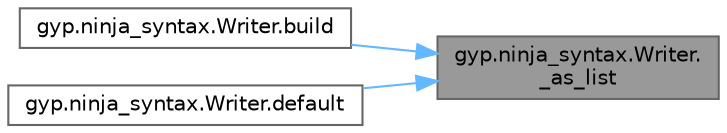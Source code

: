 digraph "gyp.ninja_syntax.Writer._as_list"
{
 // LATEX_PDF_SIZE
  bgcolor="transparent";
  edge [fontname=Helvetica,fontsize=10,labelfontname=Helvetica,labelfontsize=10];
  node [fontname=Helvetica,fontsize=10,shape=box,height=0.2,width=0.4];
  rankdir="RL";
  Node1 [id="Node000001",label="gyp.ninja_syntax.Writer.\l_as_list",height=0.2,width=0.4,color="gray40", fillcolor="grey60", style="filled", fontcolor="black",tooltip=" "];
  Node1 -> Node2 [id="edge1_Node000001_Node000002",dir="back",color="steelblue1",style="solid",tooltip=" "];
  Node2 [id="Node000002",label="gyp.ninja_syntax.Writer.build",height=0.2,width=0.4,color="grey40", fillcolor="white", style="filled",URL="$classgyp_1_1ninja__syntax_1_1_writer.html#ad6a3dd8f65f2dd380794fe375c53e67c",tooltip=" "];
  Node1 -> Node3 [id="edge2_Node000001_Node000003",dir="back",color="steelblue1",style="solid",tooltip=" "];
  Node3 [id="Node000003",label="gyp.ninja_syntax.Writer.default",height=0.2,width=0.4,color="grey40", fillcolor="white", style="filled",URL="$classgyp_1_1ninja__syntax_1_1_writer.html#a6d5bf4b7fb1584d1c2d311f2cc9eb068",tooltip=" "];
}
